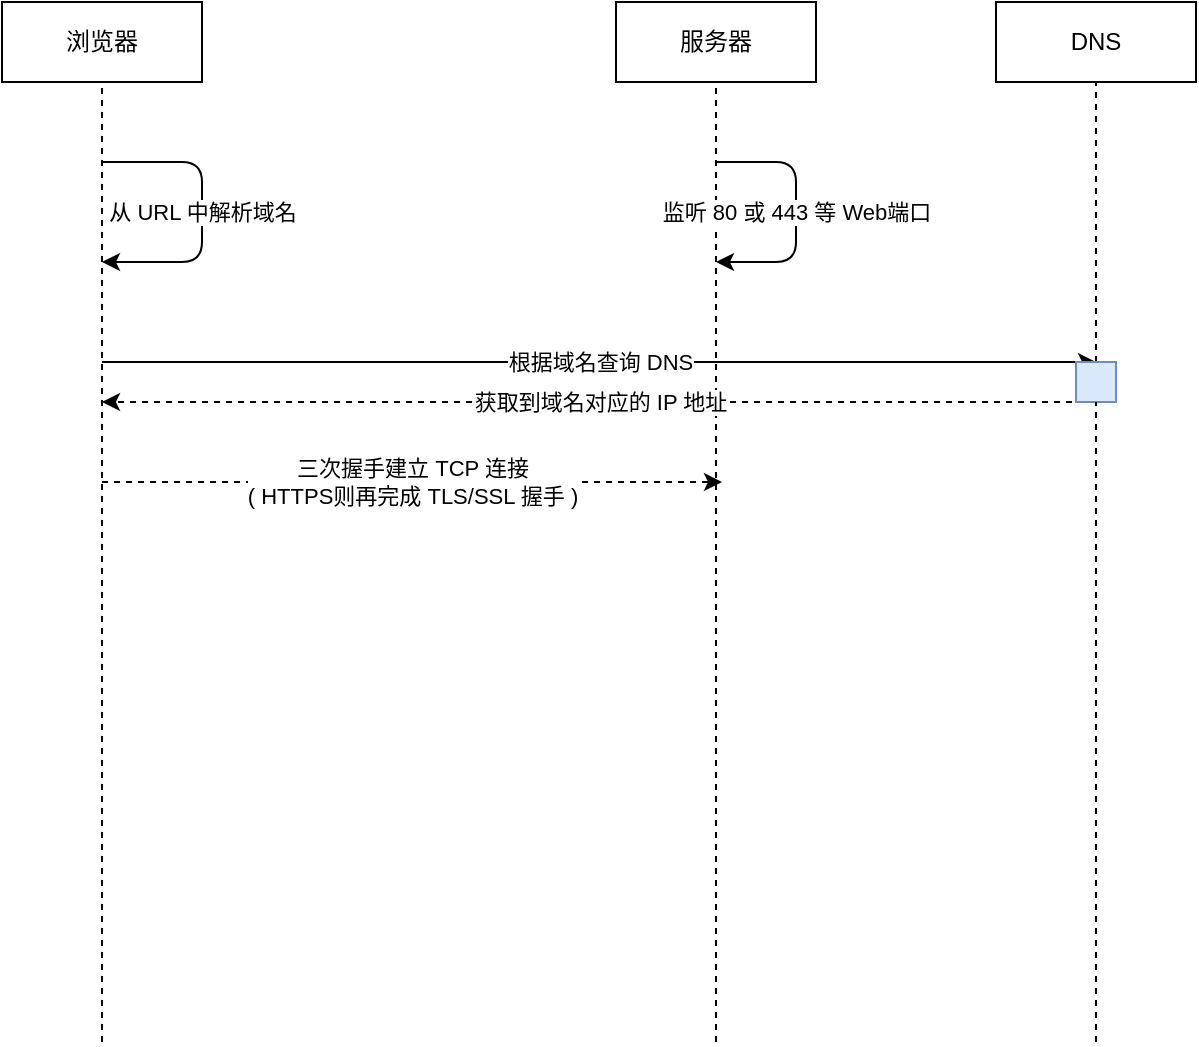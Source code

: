 <mxfile version="14.1.9" type="github">
  <diagram id="k_UBauENXQtYFpCN6dBz" name="第 1 页">
    <mxGraphModel dx="497" dy="771" grid="1" gridSize="10" guides="1" tooltips="1" connect="1" arrows="1" fold="1" page="1" pageScale="1" pageWidth="827" pageHeight="1169" math="0" shadow="0">
      <root>
        <mxCell id="0" />
        <mxCell id="1" parent="0" />
        <mxCell id="IA-yXFhUtC8VcQhEP3Hl-1" value="浏览器" style="rounded=0;whiteSpace=wrap;html=1;" vertex="1" parent="1">
          <mxGeometry x="20" y="80" width="100" height="40" as="geometry" />
        </mxCell>
        <mxCell id="IA-yXFhUtC8VcQhEP3Hl-3" value="DNS" style="rounded=0;whiteSpace=wrap;html=1;" vertex="1" parent="1">
          <mxGeometry x="517" y="80" width="100" height="40" as="geometry" />
        </mxCell>
        <mxCell id="IA-yXFhUtC8VcQhEP3Hl-4" value="服务器" style="rounded=0;whiteSpace=wrap;html=1;" vertex="1" parent="1">
          <mxGeometry x="327" y="80" width="100" height="40" as="geometry" />
        </mxCell>
        <mxCell id="IA-yXFhUtC8VcQhEP3Hl-5" value="" style="endArrow=none;dashed=1;html=1;entryX=0.5;entryY=1;entryDx=0;entryDy=0;" edge="1" parent="1" target="IA-yXFhUtC8VcQhEP3Hl-1">
          <mxGeometry width="50" height="50" relative="1" as="geometry">
            <mxPoint x="70" y="600" as="sourcePoint" />
            <mxPoint x="280" y="370" as="targetPoint" />
          </mxGeometry>
        </mxCell>
        <mxCell id="IA-yXFhUtC8VcQhEP3Hl-9" value="" style="endArrow=none;dashed=1;html=1;entryX=0.5;entryY=1;entryDx=0;entryDy=0;" edge="1" parent="1" target="IA-yXFhUtC8VcQhEP3Hl-4">
          <mxGeometry width="50" height="50" relative="1" as="geometry">
            <mxPoint x="377" y="600" as="sourcePoint" />
            <mxPoint x="417" y="370" as="targetPoint" />
          </mxGeometry>
        </mxCell>
        <mxCell id="IA-yXFhUtC8VcQhEP3Hl-10" value="" style="endArrow=none;dashed=1;html=1;entryX=0.5;entryY=1;entryDx=0;entryDy=0;" edge="1" parent="1" source="IA-yXFhUtC8VcQhEP3Hl-24" target="IA-yXFhUtC8VcQhEP3Hl-3">
          <mxGeometry width="50" height="50" relative="1" as="geometry">
            <mxPoint x="567" y="600" as="sourcePoint" />
            <mxPoint x="417" y="370" as="targetPoint" />
          </mxGeometry>
        </mxCell>
        <mxCell id="IA-yXFhUtC8VcQhEP3Hl-11" value="" style="endArrow=classic;html=1;" edge="1" parent="1">
          <mxGeometry relative="1" as="geometry">
            <mxPoint x="70" y="160" as="sourcePoint" />
            <mxPoint x="70" y="210" as="targetPoint" />
            <Array as="points">
              <mxPoint x="120" y="160" />
              <mxPoint x="120" y="210" />
            </Array>
          </mxGeometry>
        </mxCell>
        <mxCell id="IA-yXFhUtC8VcQhEP3Hl-12" value="从 URL 中解析域名" style="edgeLabel;resizable=0;html=1;align=center;verticalAlign=middle;" connectable="0" vertex="1" parent="IA-yXFhUtC8VcQhEP3Hl-11">
          <mxGeometry relative="1" as="geometry" />
        </mxCell>
        <mxCell id="IA-yXFhUtC8VcQhEP3Hl-13" value="" style="endArrow=classic;html=1;" edge="1" parent="1">
          <mxGeometry relative="1" as="geometry">
            <mxPoint x="377" y="160" as="sourcePoint" />
            <mxPoint x="377" y="210" as="targetPoint" />
            <Array as="points">
              <mxPoint x="417" y="160" />
              <mxPoint x="417" y="210" />
            </Array>
          </mxGeometry>
        </mxCell>
        <mxCell id="IA-yXFhUtC8VcQhEP3Hl-14" value="监听 80 或 443 等 Web端口" style="edgeLabel;resizable=0;html=1;align=center;verticalAlign=middle;" connectable="0" vertex="1" parent="IA-yXFhUtC8VcQhEP3Hl-13">
          <mxGeometry relative="1" as="geometry" />
        </mxCell>
        <mxCell id="IA-yXFhUtC8VcQhEP3Hl-15" value="根据域名查询 DNS" style="endArrow=classic;html=1;entryX=0.5;entryY=0;entryDx=0;entryDy=0;" edge="1" parent="1" target="IA-yXFhUtC8VcQhEP3Hl-24">
          <mxGeometry relative="1" as="geometry">
            <mxPoint x="70" y="260" as="sourcePoint" />
            <mxPoint x="430" y="260" as="targetPoint" />
          </mxGeometry>
        </mxCell>
        <mxCell id="IA-yXFhUtC8VcQhEP3Hl-21" value="获取到域名对应的 IP 地址" style="endArrow=classic;html=1;dashed=1;exitX=0.5;exitY=1;exitDx=0;exitDy=0;" edge="1" parent="1" source="IA-yXFhUtC8VcQhEP3Hl-24">
          <mxGeometry relative="1" as="geometry">
            <mxPoint x="430" y="280" as="sourcePoint" />
            <mxPoint x="70" y="280" as="targetPoint" />
          </mxGeometry>
        </mxCell>
        <mxCell id="IA-yXFhUtC8VcQhEP3Hl-24" value="" style="rounded=0;whiteSpace=wrap;html=1;fillColor=#dae8fc;strokeColor=#6c8ebf;" vertex="1" parent="1">
          <mxGeometry x="557" y="260" width="20" height="20" as="geometry" />
        </mxCell>
        <mxCell id="IA-yXFhUtC8VcQhEP3Hl-25" value="" style="endArrow=none;dashed=1;html=1;entryX=0.5;entryY=1;entryDx=0;entryDy=0;" edge="1" parent="1" target="IA-yXFhUtC8VcQhEP3Hl-24">
          <mxGeometry width="50" height="50" relative="1" as="geometry">
            <mxPoint x="567" y="600" as="sourcePoint" />
            <mxPoint x="567" y="120" as="targetPoint" />
          </mxGeometry>
        </mxCell>
        <mxCell id="IA-yXFhUtC8VcQhEP3Hl-26" value="" style="endArrow=classic;html=1;dashed=1;" edge="1" parent="1">
          <mxGeometry relative="1" as="geometry">
            <mxPoint x="70" y="320" as="sourcePoint" />
            <mxPoint x="380" y="320" as="targetPoint" />
          </mxGeometry>
        </mxCell>
        <mxCell id="IA-yXFhUtC8VcQhEP3Hl-27" value="三次握手建立 TCP 连接&lt;br&gt;( HTTPS则再完成 TLS/SSL 握手 )" style="edgeLabel;resizable=0;html=1;align=center;verticalAlign=middle;" connectable="0" vertex="1" parent="IA-yXFhUtC8VcQhEP3Hl-26">
          <mxGeometry relative="1" as="geometry" />
        </mxCell>
      </root>
    </mxGraphModel>
  </diagram>
</mxfile>

